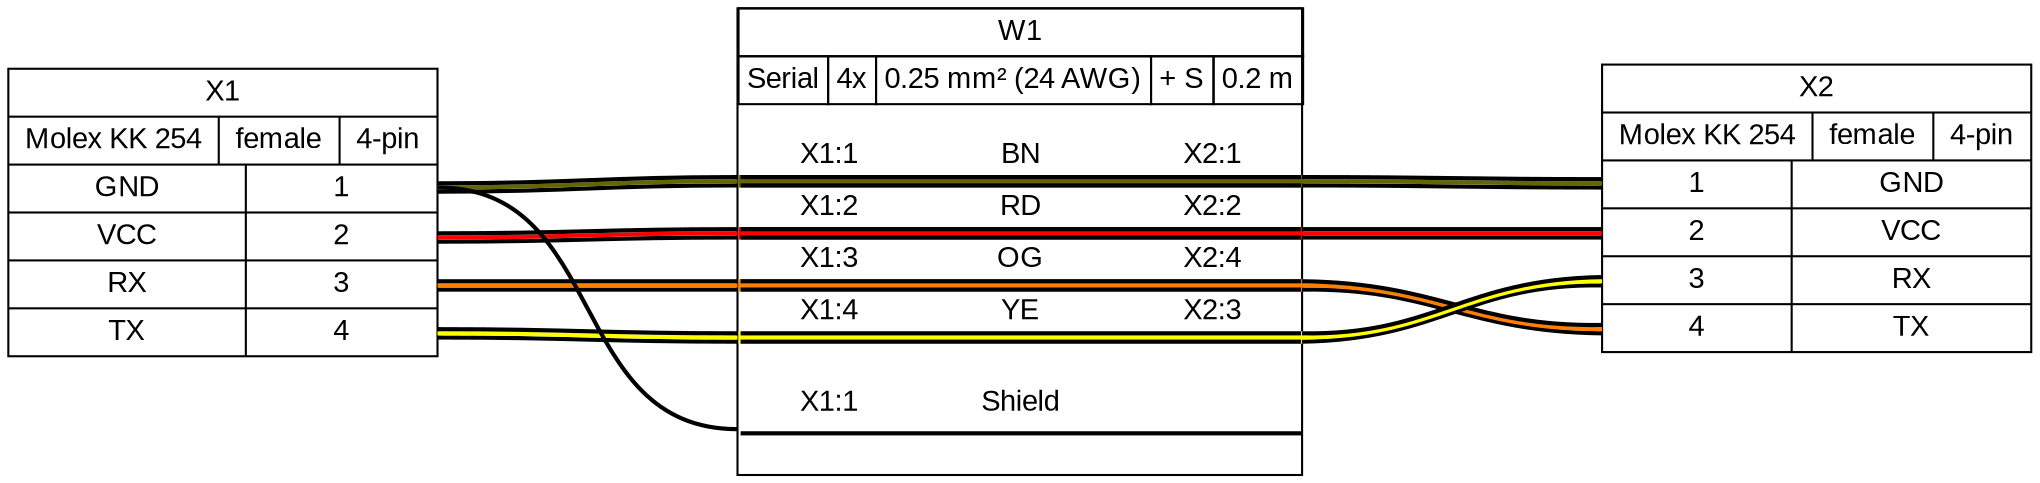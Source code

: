 graph {
// Graph generated by WireViz
// https://github.com/formatc1702/WireViz
	graph [bgcolor=white fontname=arial nodesep=0.33 rankdir=LR ranksep=2]
	node [fillcolor=white fontname=arial shape=record style=filled]
	edge [fontname=arial style=bold]
	X1 [label="X1|{Molex KK 254|female|4-pin}|{{GND|VCC|RX|TX}|{<p1r>1|<p2r>2|<p3r>3|<p4r>4}}"]
	X2 [label="X2|{Molex KK 254|female|4-pin}|{{<p1l>1|<p2l>2|<p3l>3|<p4l>4}|{GND|VCC|RX|TX}}"]
	edge [color="#000000:#666600:#000000"]
	X1:p1r:e -- W1:w1:w
	W1:w1:e -- X2:p1l:w
	edge [color="#000000:#ff0000:#000000"]
	X1:p2r:e -- W1:w2:w
	W1:w2:e -- X2:p2l:w
	edge [color="#000000:#ff8000:#000000"]
	X1:p3r:e -- W1:w3:w
	W1:w3:e -- X2:p4l:w
	edge [color="#000000:#ffff00:#000000"]
	X1:p4r:e -- W1:w4:w
	W1:w4:e -- X2:p3l:w
	edge [color="#000000"]
	X1:p1r:e -- W1:ws:w
	W1 [label=<<table border="0" cellspacing="0" cellpadding="0"><tr><td><table border="0" cellspacing="0" cellpadding="3" cellborder="1"><tr><td colspan="5">W1</td></tr><tr><td>Serial</td><td>4x</td><td>0.25 mm² (24 AWG)</td><td>+ S</td><td>0.2 m</td></tr></table></td></tr><tr><td>&nbsp;</td></tr><tr><td><table border="0" cellspacing="0" cellborder="0"><tr><td>X1:1</td><td>BN</td><td>X2:1</td></tr><tr><td colspan="3" cellpadding="0" height="6" bgcolor="#666600" border="2" sides="tb" port="w1"></td></tr><tr><td>X1:2</td><td>RD</td><td>X2:2</td></tr><tr><td colspan="3" cellpadding="0" height="6" bgcolor="#ff0000" border="2" sides="tb" port="w2"></td></tr><tr><td>X1:3</td><td>OG</td><td>X2:4</td></tr><tr><td colspan="3" cellpadding="0" height="6" bgcolor="#ff8000" border="2" sides="tb" port="w3"></td></tr><tr><td>X1:4</td><td>YE</td><td>X2:3</td></tr><tr><td colspan="3" cellpadding="0" height="6" bgcolor="#ffff00" border="2" sides="tb" port="w4"></td></tr><tr><td>&nbsp;</td></tr><tr><td>X1:1</td><td>Shield</td><td><!-- s_out --></td></tr><tr><td colspan="3" cellpadding="0" height="6" border="2" sides="b" port="ws"></td></tr><tr><td>&nbsp;</td></tr></table></td></tr></table>> fillcolor=white margin=0 shape=box style=""]
}
